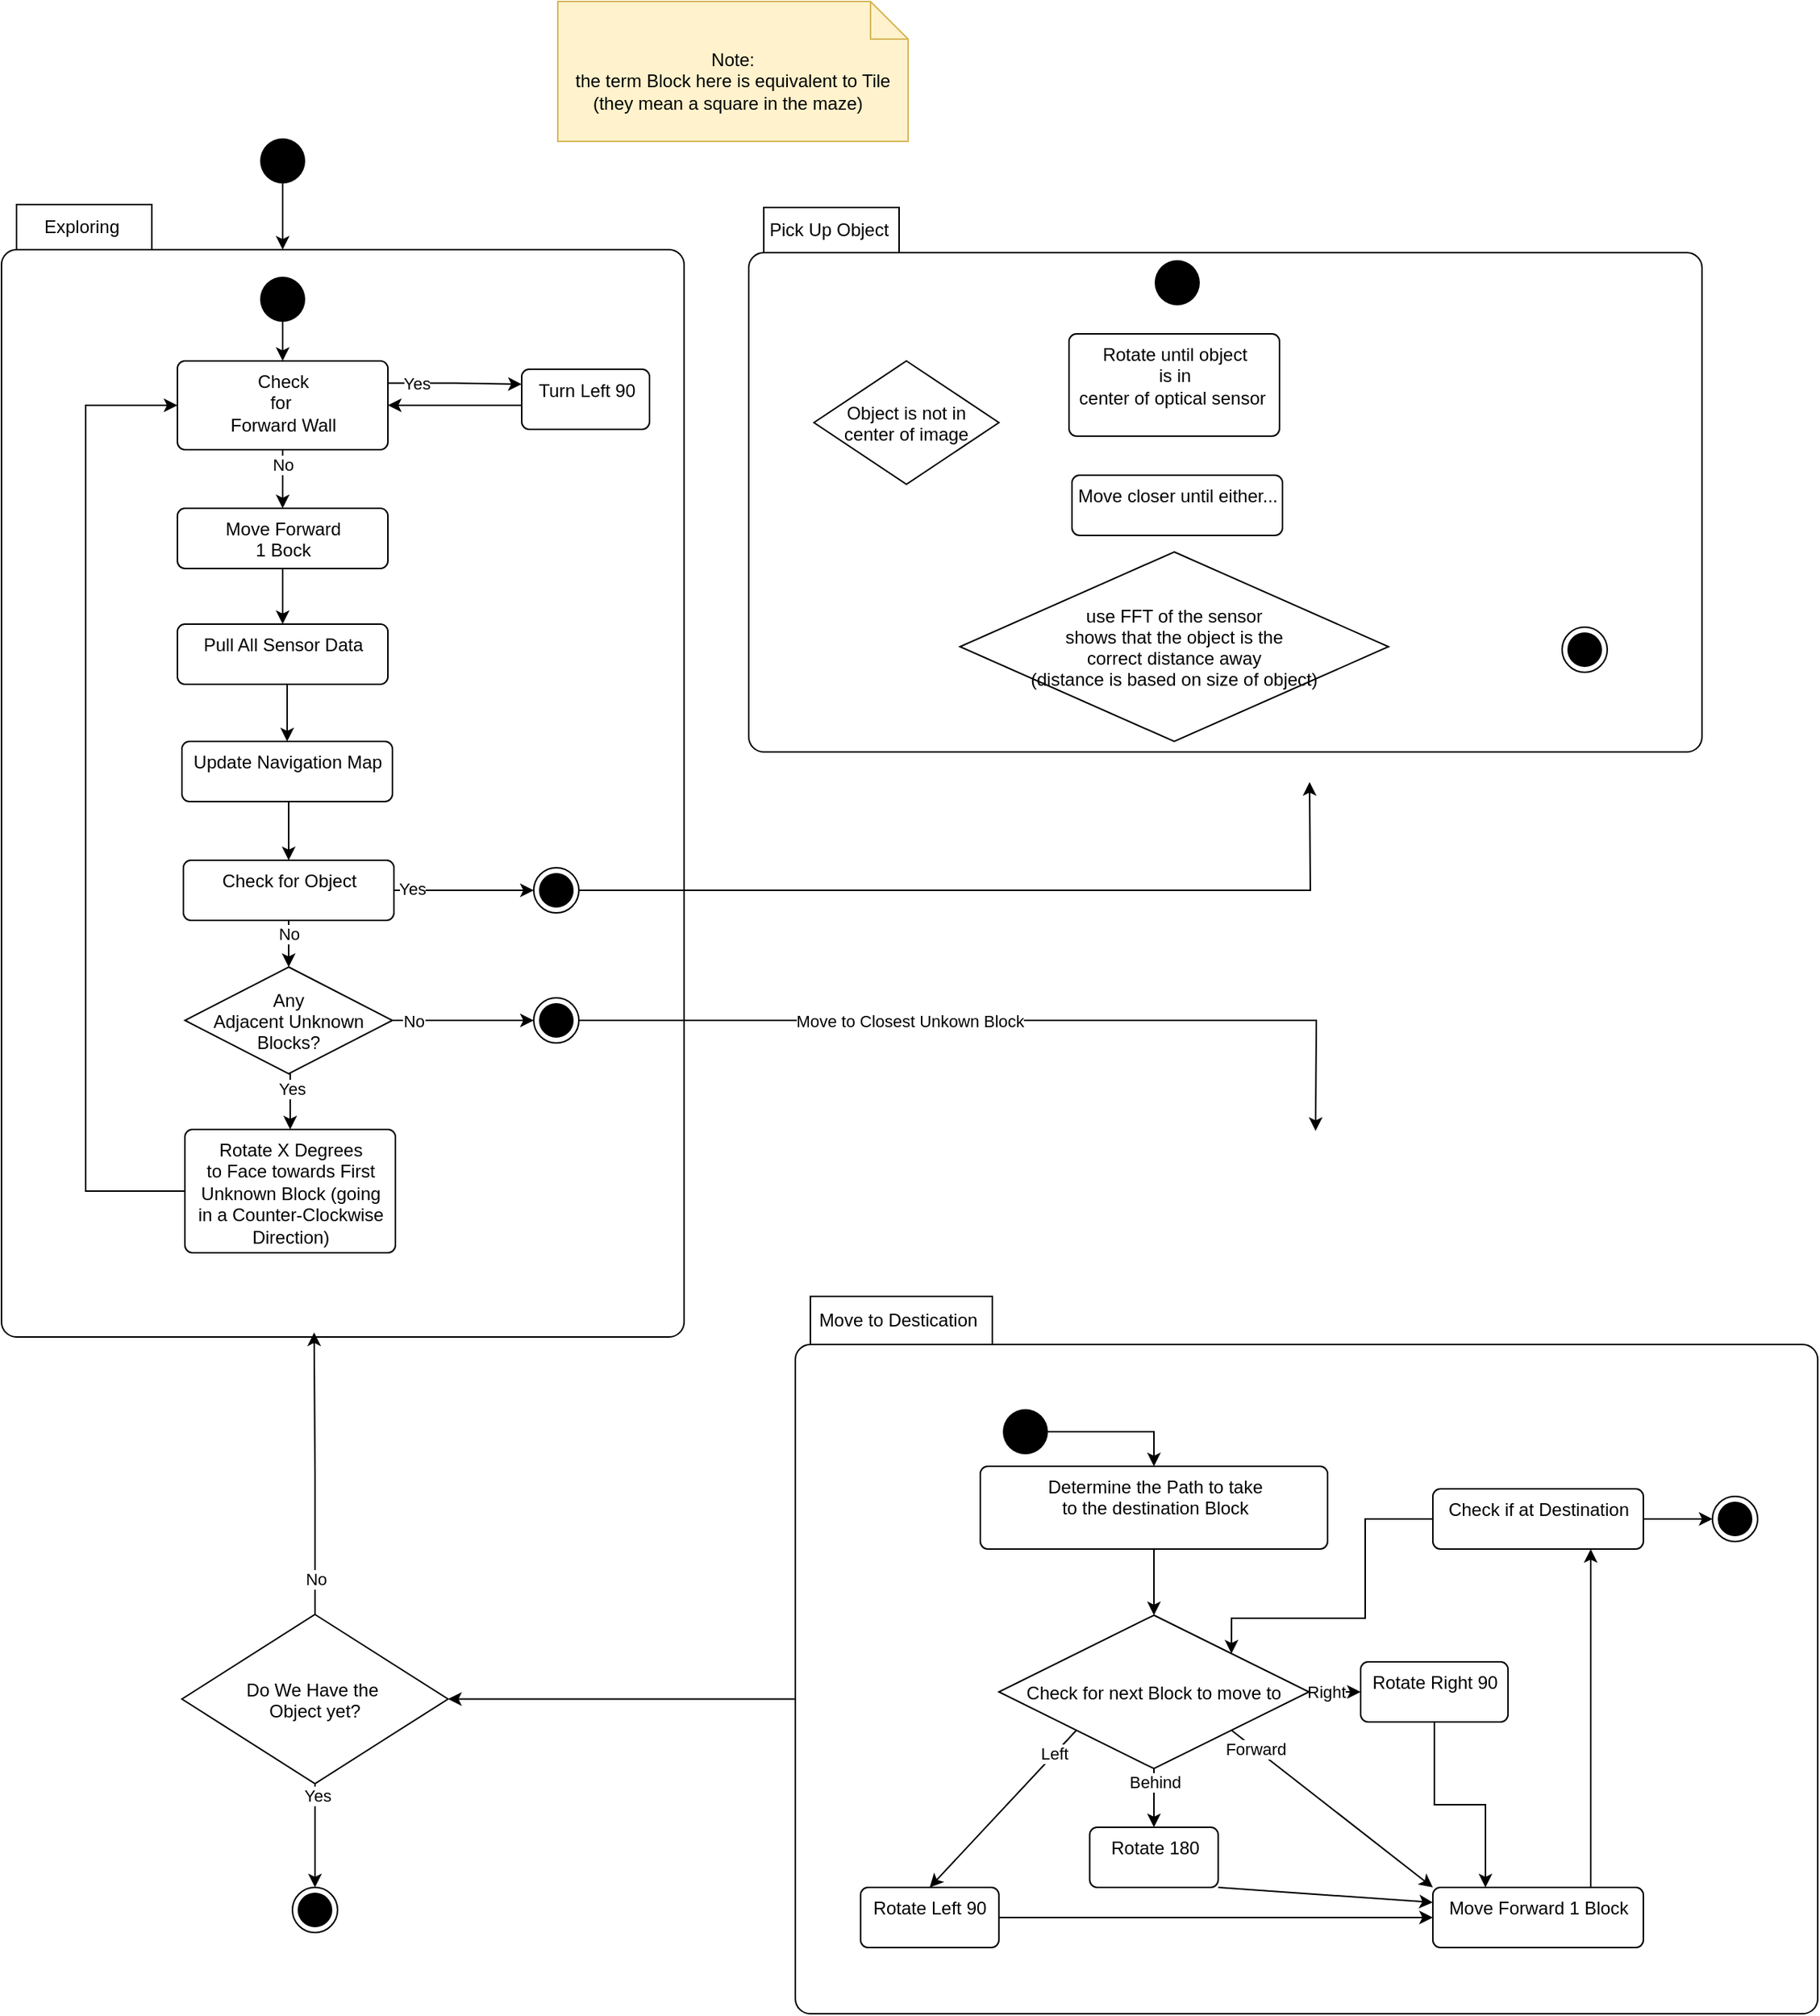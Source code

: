 <mxfile version="14.4.7" type="github">
  <diagram id="QZpgU7AW3_biy3uDhXpS" name="Page-1">
    <mxGraphModel dx="643" dy="897" grid="0" gridSize="10" guides="1" tooltips="1" connect="1" arrows="1" fold="1" page="0" pageScale="1" pageWidth="850" pageHeight="1100" math="0" shadow="0">
      <root>
        <mxCell id="0" />
        <mxCell id="1" parent="0" />
        <mxCell id="NTocWGaGcpuedMQ4YMqJ-2" value="Exploring" style="shape=folder;align=center;verticalAlign=middle;fontStyle=0;tabWidth=100;tabHeight=30;tabPosition=left;html=1;boundedLbl=1;labelInHeader=1;rounded=1;absoluteArcSize=1;arcSize=10;" parent="1" vertex="1">
          <mxGeometry x="20" y="102" width="454" height="753" as="geometry" />
        </mxCell>
        <mxCell id="NTocWGaGcpuedMQ4YMqJ-26" style="edgeStyle=orthogonalEdgeStyle;rounded=0;orthogonalLoop=1;jettySize=auto;html=1;exitX=0.5;exitY=1;exitDx=0;exitDy=0;" parent="1" source="NTocWGaGcpuedMQ4YMqJ-1" edge="1">
          <mxGeometry relative="1" as="geometry">
            <mxPoint x="207" y="132" as="targetPoint" />
          </mxGeometry>
        </mxCell>
        <mxCell id="NTocWGaGcpuedMQ4YMqJ-1" value="" style="ellipse;fillColor=#000000;strokeColor=none;" parent="1" vertex="1">
          <mxGeometry x="192" y="58" width="30" height="30" as="geometry" />
        </mxCell>
        <mxCell id="NTocWGaGcpuedMQ4YMqJ-6" style="edgeStyle=orthogonalEdgeStyle;rounded=0;orthogonalLoop=1;jettySize=auto;html=1;exitX=1;exitY=0.25;exitDx=0;exitDy=0;entryX=0;entryY=0.25;entryDx=0;entryDy=0;" parent="1" source="NTocWGaGcpuedMQ4YMqJ-3" target="NTocWGaGcpuedMQ4YMqJ-5" edge="1">
          <mxGeometry relative="1" as="geometry" />
        </mxCell>
        <mxCell id="NTocWGaGcpuedMQ4YMqJ-7" value="Yes" style="edgeLabel;html=1;align=center;verticalAlign=middle;resizable=0;points=[];" parent="NTocWGaGcpuedMQ4YMqJ-6" vertex="1" connectable="0">
          <mxGeometry x="-0.242" relative="1" as="geometry">
            <mxPoint x="-14.81" as="offset" />
          </mxGeometry>
        </mxCell>
        <mxCell id="NTocWGaGcpuedMQ4YMqJ-10" style="edgeStyle=orthogonalEdgeStyle;rounded=0;orthogonalLoop=1;jettySize=auto;html=1;exitX=0.5;exitY=1;exitDx=0;exitDy=0;entryX=0.5;entryY=0;entryDx=0;entryDy=0;" parent="1" source="NTocWGaGcpuedMQ4YMqJ-3" target="NTocWGaGcpuedMQ4YMqJ-8" edge="1">
          <mxGeometry relative="1" as="geometry" />
        </mxCell>
        <mxCell id="NTocWGaGcpuedMQ4YMqJ-11" value="No" style="edgeLabel;html=1;align=center;verticalAlign=middle;resizable=0;points=[];" parent="NTocWGaGcpuedMQ4YMqJ-10" vertex="1" connectable="0">
          <mxGeometry x="-0.266" relative="1" as="geometry">
            <mxPoint y="-4.29" as="offset" />
          </mxGeometry>
        </mxCell>
        <mxCell id="NTocWGaGcpuedMQ4YMqJ-3" value="Check&lt;br&gt;for&amp;nbsp;&lt;br&gt;Forward Wall" style="html=1;align=center;verticalAlign=top;rounded=1;absoluteArcSize=1;arcSize=10;dashed=0;" parent="1" vertex="1">
          <mxGeometry x="137" y="206" width="140" height="59" as="geometry" />
        </mxCell>
        <mxCell id="NTocWGaGcpuedMQ4YMqJ-9" style="edgeStyle=orthogonalEdgeStyle;rounded=0;orthogonalLoop=1;jettySize=auto;html=1;exitX=0;exitY=0.75;exitDx=0;exitDy=0;entryX=1;entryY=0.5;entryDx=0;entryDy=0;" parent="1" source="NTocWGaGcpuedMQ4YMqJ-5" target="NTocWGaGcpuedMQ4YMqJ-3" edge="1">
          <mxGeometry relative="1" as="geometry">
            <Array as="points">
              <mxPoint x="366" y="236" />
            </Array>
          </mxGeometry>
        </mxCell>
        <mxCell id="NTocWGaGcpuedMQ4YMqJ-5" value="Turn Left 90" style="html=1;align=center;verticalAlign=top;rounded=1;absoluteArcSize=1;arcSize=10;dashed=0;" parent="1" vertex="1">
          <mxGeometry x="366" y="211.5" width="85" height="40" as="geometry" />
        </mxCell>
        <mxCell id="NTocWGaGcpuedMQ4YMqJ-37" style="edgeStyle=orthogonalEdgeStyle;rounded=0;orthogonalLoop=1;jettySize=auto;html=1;exitX=0.5;exitY=1;exitDx=0;exitDy=0;entryX=0.5;entryY=0;entryDx=0;entryDy=0;" parent="1" source="NTocWGaGcpuedMQ4YMqJ-8" target="NTocWGaGcpuedMQ4YMqJ-12" edge="1">
          <mxGeometry relative="1" as="geometry" />
        </mxCell>
        <mxCell id="NTocWGaGcpuedMQ4YMqJ-8" value="Move Forward&lt;br&gt;1 Bock" style="html=1;align=center;verticalAlign=top;rounded=1;absoluteArcSize=1;arcSize=10;dashed=0;" parent="1" vertex="1">
          <mxGeometry x="137" y="304" width="140" height="40" as="geometry" />
        </mxCell>
        <mxCell id="NTocWGaGcpuedMQ4YMqJ-15" style="edgeStyle=orthogonalEdgeStyle;rounded=0;orthogonalLoop=1;jettySize=auto;html=1;exitX=0.5;exitY=1;exitDx=0;exitDy=0;entryX=0.5;entryY=0;entryDx=0;entryDy=0;" parent="1" source="NTocWGaGcpuedMQ4YMqJ-106" target="NTocWGaGcpuedMQ4YMqJ-14" edge="1">
          <mxGeometry relative="1" as="geometry">
            <mxPoint x="211" y="572" as="sourcePoint" />
          </mxGeometry>
        </mxCell>
        <mxCell id="NTocWGaGcpuedMQ4YMqJ-107" style="edgeStyle=orthogonalEdgeStyle;rounded=0;orthogonalLoop=1;jettySize=auto;html=1;exitX=0.5;exitY=1;exitDx=0;exitDy=0;entryX=0.5;entryY=0;entryDx=0;entryDy=0;" parent="1" source="NTocWGaGcpuedMQ4YMqJ-12" target="NTocWGaGcpuedMQ4YMqJ-106" edge="1">
          <mxGeometry relative="1" as="geometry" />
        </mxCell>
        <mxCell id="NTocWGaGcpuedMQ4YMqJ-12" value="Pull All Sensor Data" style="html=1;align=center;verticalAlign=top;rounded=1;absoluteArcSize=1;arcSize=10;dashed=0;" parent="1" vertex="1">
          <mxGeometry x="137" y="381" width="140" height="40" as="geometry" />
        </mxCell>
        <mxCell id="NTocWGaGcpuedMQ4YMqJ-20" style="edgeStyle=orthogonalEdgeStyle;rounded=0;orthogonalLoop=1;jettySize=auto;html=1;exitX=1;exitY=0.5;exitDx=0;exitDy=0;entryX=0;entryY=0.5;entryDx=0;entryDy=0;" parent="1" source="NTocWGaGcpuedMQ4YMqJ-14" target="NTocWGaGcpuedMQ4YMqJ-27" edge="1">
          <mxGeometry relative="1" as="geometry">
            <mxPoint x="211" y="634" as="targetPoint" />
          </mxGeometry>
        </mxCell>
        <mxCell id="NTocWGaGcpuedMQ4YMqJ-21" value="Yes" style="edgeLabel;html=1;align=center;verticalAlign=middle;resizable=0;points=[];" parent="NTocWGaGcpuedMQ4YMqJ-20" vertex="1" connectable="0">
          <mxGeometry x="-0.749" y="1" relative="1" as="geometry">
            <mxPoint as="offset" />
          </mxGeometry>
        </mxCell>
        <mxCell id="NTocWGaGcpuedMQ4YMqJ-39" style="edgeStyle=orthogonalEdgeStyle;rounded=0;orthogonalLoop=1;jettySize=auto;html=1;exitX=0.5;exitY=1;exitDx=0;exitDy=0;entryX=0.5;entryY=0;entryDx=0;entryDy=0;" parent="1" source="NTocWGaGcpuedMQ4YMqJ-14" edge="1">
          <mxGeometry relative="1" as="geometry">
            <mxPoint x="211" y="609" as="targetPoint" />
          </mxGeometry>
        </mxCell>
        <mxCell id="NTocWGaGcpuedMQ4YMqJ-42" value="No" style="edgeLabel;html=1;align=center;verticalAlign=middle;resizable=0;points=[];" parent="NTocWGaGcpuedMQ4YMqJ-39" vertex="1" connectable="0">
          <mxGeometry x="-0.453" relative="1" as="geometry">
            <mxPoint as="offset" />
          </mxGeometry>
        </mxCell>
        <mxCell id="NTocWGaGcpuedMQ4YMqJ-14" value="Check for Object" style="html=1;align=center;verticalAlign=top;rounded=1;absoluteArcSize=1;arcSize=10;dashed=0;" parent="1" vertex="1">
          <mxGeometry x="141" y="538" width="140" height="40" as="geometry" />
        </mxCell>
        <mxCell id="NTocWGaGcpuedMQ4YMqJ-25" style="edgeStyle=orthogonalEdgeStyle;rounded=0;orthogonalLoop=1;jettySize=auto;html=1;exitX=0.5;exitY=1;exitDx=0;exitDy=0;entryX=0.5;entryY=0;entryDx=0;entryDy=0;" parent="1" source="NTocWGaGcpuedMQ4YMqJ-23" target="NTocWGaGcpuedMQ4YMqJ-3" edge="1">
          <mxGeometry relative="1" as="geometry" />
        </mxCell>
        <mxCell id="NTocWGaGcpuedMQ4YMqJ-23" value="" style="ellipse;fillColor=#000000;strokeColor=none;" parent="1" vertex="1">
          <mxGeometry x="192" y="150" width="30" height="30" as="geometry" />
        </mxCell>
        <mxCell id="NTocWGaGcpuedMQ4YMqJ-60" style="edgeStyle=orthogonalEdgeStyle;rounded=0;orthogonalLoop=1;jettySize=auto;html=1;exitX=1;exitY=0.5;exitDx=0;exitDy=0;" parent="1" source="NTocWGaGcpuedMQ4YMqJ-27" edge="1">
          <mxGeometry relative="1" as="geometry">
            <mxPoint x="890" y="486" as="targetPoint" />
          </mxGeometry>
        </mxCell>
        <mxCell id="NTocWGaGcpuedMQ4YMqJ-27" value="" style="ellipse;html=1;shape=endState;fillColor=#000000;strokeColor=#000000;" parent="1" vertex="1">
          <mxGeometry x="374" y="543" width="30" height="30" as="geometry" />
        </mxCell>
        <mxCell id="NTocWGaGcpuedMQ4YMqJ-48" style="edgeStyle=orthogonalEdgeStyle;rounded=0;orthogonalLoop=1;jettySize=auto;html=1;exitX=0.5;exitY=1;exitDx=0;exitDy=0;entryX=0.5;entryY=0;entryDx=0;entryDy=0;" parent="1" source="NTocWGaGcpuedMQ4YMqJ-44" target="NTocWGaGcpuedMQ4YMqJ-45" edge="1">
          <mxGeometry relative="1" as="geometry" />
        </mxCell>
        <mxCell id="NTocWGaGcpuedMQ4YMqJ-49" value="Yes" style="edgeLabel;html=1;align=center;verticalAlign=middle;resizable=0;points=[];" parent="NTocWGaGcpuedMQ4YMqJ-48" vertex="1" connectable="0">
          <mxGeometry x="-0.43" y="1" relative="1" as="geometry">
            <mxPoint as="offset" />
          </mxGeometry>
        </mxCell>
        <mxCell id="NTocWGaGcpuedMQ4YMqJ-54" style="edgeStyle=orthogonalEdgeStyle;rounded=0;orthogonalLoop=1;jettySize=auto;html=1;exitX=1;exitY=0.5;exitDx=0;exitDy=0;entryX=0;entryY=0.5;entryDx=0;entryDy=0;" parent="1" source="NTocWGaGcpuedMQ4YMqJ-44" target="NTocWGaGcpuedMQ4YMqJ-53" edge="1">
          <mxGeometry relative="1" as="geometry" />
        </mxCell>
        <mxCell id="NTocWGaGcpuedMQ4YMqJ-55" value="No" style="edgeLabel;html=1;align=center;verticalAlign=middle;resizable=0;points=[];" parent="NTocWGaGcpuedMQ4YMqJ-54" vertex="1" connectable="0">
          <mxGeometry x="-0.228" y="1" relative="1" as="geometry">
            <mxPoint x="-23" y="1" as="offset" />
          </mxGeometry>
        </mxCell>
        <mxCell id="NTocWGaGcpuedMQ4YMqJ-44" value="Any&#xa;Adjacent Unknown&#xa;Blocks?" style="rhombus;" parent="1" vertex="1">
          <mxGeometry x="142" y="609" width="138" height="71" as="geometry" />
        </mxCell>
        <mxCell id="NTocWGaGcpuedMQ4YMqJ-50" style="edgeStyle=orthogonalEdgeStyle;rounded=0;orthogonalLoop=1;jettySize=auto;html=1;exitX=0;exitY=0.5;exitDx=0;exitDy=0;entryX=0;entryY=0.5;entryDx=0;entryDy=0;" parent="1" source="NTocWGaGcpuedMQ4YMqJ-45" target="NTocWGaGcpuedMQ4YMqJ-3" edge="1">
          <mxGeometry relative="1" as="geometry">
            <Array as="points">
              <mxPoint x="76" y="758" />
              <mxPoint x="76" y="236" />
            </Array>
          </mxGeometry>
        </mxCell>
        <mxCell id="NTocWGaGcpuedMQ4YMqJ-45" value="Rotate X Degrees&lt;br&gt;to Face towards First&lt;br&gt;Unknown Block (going&lt;br&gt;in a Counter-Clockwise&lt;br&gt;Direction)" style="html=1;align=center;verticalAlign=top;rounded=1;absoluteArcSize=1;arcSize=10;dashed=0;" parent="1" vertex="1">
          <mxGeometry x="142" y="717" width="140" height="82" as="geometry" />
        </mxCell>
        <mxCell id="NTocWGaGcpuedMQ4YMqJ-59" style="edgeStyle=orthogonalEdgeStyle;rounded=0;orthogonalLoop=1;jettySize=auto;html=1;exitX=1;exitY=0.5;exitDx=0;exitDy=0;" parent="1" source="NTocWGaGcpuedMQ4YMqJ-53" edge="1">
          <mxGeometry relative="1" as="geometry">
            <mxPoint x="894" y="718" as="targetPoint" />
          </mxGeometry>
        </mxCell>
        <mxCell id="NTocWGaGcpuedMQ4YMqJ-98" value="Move to Closest Unkown Block" style="edgeLabel;html=1;align=center;verticalAlign=middle;resizable=0;points=[];" parent="NTocWGaGcpuedMQ4YMqJ-59" vertex="1" connectable="0">
          <mxGeometry x="-0.197" y="-5" relative="1" as="geometry">
            <mxPoint x="-6.29" y="-4.99" as="offset" />
          </mxGeometry>
        </mxCell>
        <mxCell id="NTocWGaGcpuedMQ4YMqJ-53" value="" style="ellipse;html=1;shape=endState;fillColor=#000000;strokeColor=#000000;" parent="1" vertex="1">
          <mxGeometry x="374" y="629.5" width="30" height="30" as="geometry" />
        </mxCell>
        <mxCell id="NTocWGaGcpuedMQ4YMqJ-57" value="Pick Up Object" style="shape=folder;align=center;verticalAlign=middle;fontStyle=0;tabWidth=100;tabHeight=30;tabPosition=left;html=1;boundedLbl=1;labelInHeader=1;rounded=1;absoluteArcSize=1;arcSize=10;" parent="1" vertex="1">
          <mxGeometry x="517" y="104" width="634" height="362" as="geometry" />
        </mxCell>
        <mxCell id="NTocWGaGcpuedMQ4YMqJ-101" style="edgeStyle=orthogonalEdgeStyle;rounded=0;orthogonalLoop=1;jettySize=auto;html=1;exitX=0;exitY=0;exitDx=0;exitDy=242.5;exitPerimeter=0;entryX=1;entryY=0.5;entryDx=0;entryDy=0;" parent="1" source="NTocWGaGcpuedMQ4YMqJ-58" target="NTocWGaGcpuedMQ4YMqJ-97" edge="1">
          <mxGeometry relative="1" as="geometry">
            <Array as="points">
              <mxPoint x="574" y="1096" />
            </Array>
          </mxGeometry>
        </mxCell>
        <mxCell id="NTocWGaGcpuedMQ4YMqJ-58" value="Move to Destication" style="shape=folder;align=center;verticalAlign=middle;fontStyle=0;tabWidth=131;tabHeight=32;tabPosition=left;html=1;boundedLbl=1;labelInHeader=1;rounded=1;absoluteArcSize=1;arcSize=10;" parent="1" vertex="1">
          <mxGeometry x="548" y="828" width="680" height="477" as="geometry" />
        </mxCell>
        <mxCell id="NTocWGaGcpuedMQ4YMqJ-65" style="edgeStyle=orthogonalEdgeStyle;rounded=0;orthogonalLoop=1;jettySize=auto;html=1;exitX=1;exitY=0.5;exitDx=0;exitDy=0;entryX=0.5;entryY=0;entryDx=0;entryDy=0;" parent="1" source="NTocWGaGcpuedMQ4YMqJ-61" target="NTocWGaGcpuedMQ4YMqJ-62" edge="1">
          <mxGeometry relative="1" as="geometry" />
        </mxCell>
        <mxCell id="NTocWGaGcpuedMQ4YMqJ-61" value="" style="ellipse;fillColor=#000000;strokeColor=none;" parent="1" vertex="1">
          <mxGeometry x="686" y="903" width="30" height="30" as="geometry" />
        </mxCell>
        <mxCell id="NTocWGaGcpuedMQ4YMqJ-66" style="edgeStyle=orthogonalEdgeStyle;rounded=0;orthogonalLoop=1;jettySize=auto;html=1;exitX=0.5;exitY=1;exitDx=0;exitDy=0;entryX=0.5;entryY=0;entryDx=0;entryDy=0;" parent="1" source="NTocWGaGcpuedMQ4YMqJ-62" target="NTocWGaGcpuedMQ4YMqJ-64" edge="1">
          <mxGeometry relative="1" as="geometry" />
        </mxCell>
        <mxCell id="NTocWGaGcpuedMQ4YMqJ-75" style="rounded=0;orthogonalLoop=1;jettySize=auto;html=1;exitX=0;exitY=1;exitDx=0;exitDy=0;entryX=0.5;entryY=0;entryDx=0;entryDy=0;" parent="1" source="NTocWGaGcpuedMQ4YMqJ-64" target="NTocWGaGcpuedMQ4YMqJ-71" edge="1">
          <mxGeometry relative="1" as="geometry" />
        </mxCell>
        <mxCell id="NTocWGaGcpuedMQ4YMqJ-91" value="Left" style="edgeLabel;html=1;align=center;verticalAlign=middle;resizable=0;points=[];" parent="NTocWGaGcpuedMQ4YMqJ-75" vertex="1" connectable="0">
          <mxGeometry x="-0.197" y="-7" relative="1" as="geometry">
            <mxPoint x="29.07" y="-22.39" as="offset" />
          </mxGeometry>
        </mxCell>
        <mxCell id="NTocWGaGcpuedMQ4YMqJ-76" style="edgeStyle=orthogonalEdgeStyle;rounded=0;orthogonalLoop=1;jettySize=auto;html=1;exitX=0.5;exitY=1;exitDx=0;exitDy=0;entryX=0.5;entryY=0;entryDx=0;entryDy=0;" parent="1" source="NTocWGaGcpuedMQ4YMqJ-64" target="NTocWGaGcpuedMQ4YMqJ-74" edge="1">
          <mxGeometry relative="1" as="geometry" />
        </mxCell>
        <mxCell id="NTocWGaGcpuedMQ4YMqJ-92" value="Behind" style="edgeLabel;html=1;align=center;verticalAlign=middle;resizable=0;points=[];" parent="NTocWGaGcpuedMQ4YMqJ-76" vertex="1" connectable="0">
          <mxGeometry x="-0.698" relative="1" as="geometry">
            <mxPoint y="3.09" as="offset" />
          </mxGeometry>
        </mxCell>
        <mxCell id="NTocWGaGcpuedMQ4YMqJ-79" style="edgeStyle=orthogonalEdgeStyle;rounded=0;orthogonalLoop=1;jettySize=auto;html=1;exitX=1;exitY=0.5;exitDx=0;exitDy=0;entryX=0;entryY=0.5;entryDx=0;entryDy=0;" parent="1" source="NTocWGaGcpuedMQ4YMqJ-64" target="NTocWGaGcpuedMQ4YMqJ-68" edge="1">
          <mxGeometry relative="1" as="geometry" />
        </mxCell>
        <mxCell id="NTocWGaGcpuedMQ4YMqJ-94" value="Right" style="edgeLabel;html=1;align=center;verticalAlign=middle;resizable=0;points=[];" parent="NTocWGaGcpuedMQ4YMqJ-79" vertex="1" connectable="0">
          <mxGeometry x="-0.339" relative="1" as="geometry">
            <mxPoint as="offset" />
          </mxGeometry>
        </mxCell>
        <mxCell id="NTocWGaGcpuedMQ4YMqJ-81" style="rounded=0;orthogonalLoop=1;jettySize=auto;html=1;exitX=1;exitY=1;exitDx=0;exitDy=0;entryX=0;entryY=0;entryDx=0;entryDy=0;" parent="1" source="NTocWGaGcpuedMQ4YMqJ-64" target="NTocWGaGcpuedMQ4YMqJ-69" edge="1">
          <mxGeometry relative="1" as="geometry" />
        </mxCell>
        <mxCell id="NTocWGaGcpuedMQ4YMqJ-93" value="Forward" style="edgeLabel;html=1;align=center;verticalAlign=middle;resizable=0;points=[];" parent="NTocWGaGcpuedMQ4YMqJ-81" vertex="1" connectable="0">
          <mxGeometry x="-0.768" relative="1" as="geometry">
            <mxPoint as="offset" />
          </mxGeometry>
        </mxCell>
        <mxCell id="NTocWGaGcpuedMQ4YMqJ-64" value="Check for next Block to move to" style="rhombus;" parent="1" vertex="1">
          <mxGeometry x="683.38" y="1040" width="206.25" height="102" as="geometry" />
        </mxCell>
        <mxCell id="NTocWGaGcpuedMQ4YMqJ-80" style="edgeStyle=orthogonalEdgeStyle;rounded=0;orthogonalLoop=1;jettySize=auto;html=1;exitX=0.5;exitY=1;exitDx=0;exitDy=0;entryX=0.25;entryY=0;entryDx=0;entryDy=0;" parent="1" source="NTocWGaGcpuedMQ4YMqJ-68" target="NTocWGaGcpuedMQ4YMqJ-69" edge="1">
          <mxGeometry relative="1" as="geometry" />
        </mxCell>
        <mxCell id="NTocWGaGcpuedMQ4YMqJ-68" value="Rotate Right 90" style="html=1;align=center;verticalAlign=top;rounded=1;absoluteArcSize=1;arcSize=10;dashed=0;" parent="1" vertex="1">
          <mxGeometry x="924" y="1071" width="98" height="40" as="geometry" />
        </mxCell>
        <mxCell id="NTocWGaGcpuedMQ4YMqJ-95" style="edgeStyle=orthogonalEdgeStyle;rounded=0;orthogonalLoop=1;jettySize=auto;html=1;exitX=0.75;exitY=0;exitDx=0;exitDy=0;entryX=0.75;entryY=1;entryDx=0;entryDy=0;" parent="1" source="NTocWGaGcpuedMQ4YMqJ-69" target="NTocWGaGcpuedMQ4YMqJ-85" edge="1">
          <mxGeometry relative="1" as="geometry" />
        </mxCell>
        <mxCell id="NTocWGaGcpuedMQ4YMqJ-69" value="Move Forward 1 Block" style="html=1;align=center;verticalAlign=top;rounded=1;absoluteArcSize=1;arcSize=10;dashed=0;" parent="1" vertex="1">
          <mxGeometry x="972" y="1221" width="140" height="40" as="geometry" />
        </mxCell>
        <mxCell id="NTocWGaGcpuedMQ4YMqJ-82" style="edgeStyle=none;rounded=0;orthogonalLoop=1;jettySize=auto;html=1;exitX=1;exitY=0.5;exitDx=0;exitDy=0;entryX=0;entryY=0.5;entryDx=0;entryDy=0;" parent="1" source="NTocWGaGcpuedMQ4YMqJ-71" target="NTocWGaGcpuedMQ4YMqJ-69" edge="1">
          <mxGeometry relative="1" as="geometry" />
        </mxCell>
        <mxCell id="NTocWGaGcpuedMQ4YMqJ-71" value="Rotate Left 90" style="html=1;align=center;verticalAlign=top;rounded=1;absoluteArcSize=1;arcSize=10;dashed=0;" parent="1" vertex="1">
          <mxGeometry x="591.38" y="1221" width="92" height="40" as="geometry" />
        </mxCell>
        <mxCell id="NTocWGaGcpuedMQ4YMqJ-83" style="edgeStyle=none;rounded=0;orthogonalLoop=1;jettySize=auto;html=1;exitX=1;exitY=1;exitDx=0;exitDy=0;entryX=0;entryY=0.25;entryDx=0;entryDy=0;" parent="1" source="NTocWGaGcpuedMQ4YMqJ-74" target="NTocWGaGcpuedMQ4YMqJ-69" edge="1">
          <mxGeometry relative="1" as="geometry" />
        </mxCell>
        <mxCell id="NTocWGaGcpuedMQ4YMqJ-74" value="Rotate 180" style="html=1;align=center;verticalAlign=top;rounded=1;absoluteArcSize=1;arcSize=10;dashed=0;" parent="1" vertex="1">
          <mxGeometry x="743.76" y="1181" width="85.49" height="40" as="geometry" />
        </mxCell>
        <mxCell id="NTocWGaGcpuedMQ4YMqJ-88" style="edgeStyle=orthogonalEdgeStyle;rounded=0;orthogonalLoop=1;jettySize=auto;html=1;exitX=1;exitY=0.5;exitDx=0;exitDy=0;entryX=0;entryY=0.5;entryDx=0;entryDy=0;" parent="1" source="NTocWGaGcpuedMQ4YMqJ-85" target="NTocWGaGcpuedMQ4YMqJ-87" edge="1">
          <mxGeometry relative="1" as="geometry" />
        </mxCell>
        <mxCell id="NTocWGaGcpuedMQ4YMqJ-90" style="edgeStyle=orthogonalEdgeStyle;rounded=0;orthogonalLoop=1;jettySize=auto;html=1;exitX=0;exitY=0.5;exitDx=0;exitDy=0;entryX=1;entryY=0;entryDx=0;entryDy=0;" parent="1" source="NTocWGaGcpuedMQ4YMqJ-85" target="NTocWGaGcpuedMQ4YMqJ-64" edge="1">
          <mxGeometry relative="1" as="geometry">
            <Array as="points">
              <mxPoint x="927" y="976" />
              <mxPoint x="927" y="1042" />
              <mxPoint x="838" y="1042" />
            </Array>
          </mxGeometry>
        </mxCell>
        <mxCell id="NTocWGaGcpuedMQ4YMqJ-85" value="Check if at Destination" style="html=1;align=center;verticalAlign=top;rounded=1;absoluteArcSize=1;arcSize=10;dashed=0;" parent="1" vertex="1">
          <mxGeometry x="972" y="956" width="140" height="40" as="geometry" />
        </mxCell>
        <mxCell id="NTocWGaGcpuedMQ4YMqJ-87" value="" style="ellipse;html=1;shape=endState;fillColor=#000000;strokeColor=#000000;" parent="1" vertex="1">
          <mxGeometry x="1158" y="961" width="30" height="30" as="geometry" />
        </mxCell>
        <mxCell id="NTocWGaGcpuedMQ4YMqJ-102" style="edgeStyle=orthogonalEdgeStyle;rounded=0;orthogonalLoop=1;jettySize=auto;html=1;exitX=0.5;exitY=0;exitDx=0;exitDy=0;entryX=0.458;entryY=0.996;entryDx=0;entryDy=0;entryPerimeter=0;" parent="1" source="NTocWGaGcpuedMQ4YMqJ-97" target="NTocWGaGcpuedMQ4YMqJ-2" edge="1">
          <mxGeometry relative="1" as="geometry">
            <mxPoint x="228.766" y="944.344" as="targetPoint" />
          </mxGeometry>
        </mxCell>
        <mxCell id="NTocWGaGcpuedMQ4YMqJ-103" value="No" style="edgeLabel;html=1;align=center;verticalAlign=middle;resizable=0;points=[];" parent="NTocWGaGcpuedMQ4YMqJ-102" vertex="1" connectable="0">
          <mxGeometry x="-0.752" relative="1" as="geometry">
            <mxPoint as="offset" />
          </mxGeometry>
        </mxCell>
        <mxCell id="NTocWGaGcpuedMQ4YMqJ-104" style="edgeStyle=orthogonalEdgeStyle;rounded=0;orthogonalLoop=1;jettySize=auto;html=1;exitX=0.5;exitY=1;exitDx=0;exitDy=0;entryX=0.5;entryY=0;entryDx=0;entryDy=0;" parent="1" source="NTocWGaGcpuedMQ4YMqJ-97" target="NTocWGaGcpuedMQ4YMqJ-100" edge="1">
          <mxGeometry relative="1" as="geometry" />
        </mxCell>
        <mxCell id="NTocWGaGcpuedMQ4YMqJ-105" value="Yes" style="edgeLabel;html=1;align=center;verticalAlign=middle;resizable=0;points=[];" parent="NTocWGaGcpuedMQ4YMqJ-104" vertex="1" connectable="0">
          <mxGeometry x="-0.768" y="1" relative="1" as="geometry">
            <mxPoint as="offset" />
          </mxGeometry>
        </mxCell>
        <mxCell id="NTocWGaGcpuedMQ4YMqJ-97" value="Do We Have the &#xa;Object yet?" style="rhombus;" parent="1" vertex="1">
          <mxGeometry x="140" y="1039.5" width="177" height="112.5" as="geometry" />
        </mxCell>
        <mxCell id="NTocWGaGcpuedMQ4YMqJ-100" value="" style="ellipse;html=1;shape=endState;fillColor=#000000;strokeColor=#000000;" parent="1" vertex="1">
          <mxGeometry x="213.5" y="1221" width="30" height="30" as="geometry" />
        </mxCell>
        <mxCell id="NTocWGaGcpuedMQ4YMqJ-106" value="Update Navigation Map" style="html=1;align=center;verticalAlign=top;rounded=1;absoluteArcSize=1;arcSize=10;dashed=0;" parent="1" vertex="1">
          <mxGeometry x="140" y="459" width="140" height="40" as="geometry" />
        </mxCell>
        <mxCell id="NTocWGaGcpuedMQ4YMqJ-62" value="Determine the Path to take&lt;br&gt;to the destination Block" style="html=1;align=center;verticalAlign=top;rounded=1;absoluteArcSize=1;arcSize=10;dashed=0;" parent="1" vertex="1">
          <mxGeometry x="671" y="941" width="231" height="55" as="geometry" />
        </mxCell>
        <mxCell id="2PWvF5mvC0U-9_okiD9z-1" value="Note:&lt;br&gt;the term Block here is equivalent to Tile&lt;br&gt;(they mean a square in the maze) &amp;nbsp;" style="shape=note2;boundedLbl=1;whiteSpace=wrap;html=1;size=25;verticalAlign=top;align=center;fillColor=#fff2cc;strokeColor=#d6b656;" vertex="1" parent="1">
          <mxGeometry x="390" y="-33" width="233" height="93" as="geometry" />
        </mxCell>
        <mxCell id="2PWvF5mvC0U-9_okiD9z-2" value="Rotate until object&lt;br&gt;is in&lt;br&gt;center&amp;nbsp;of optical sensor&amp;nbsp;" style="html=1;align=center;verticalAlign=top;rounded=1;absoluteArcSize=1;arcSize=10;dashed=0;" vertex="1" parent="1">
          <mxGeometry x="730" y="188" width="140" height="68" as="geometry" />
        </mxCell>
        <mxCell id="2PWvF5mvC0U-9_okiD9z-3" value="Move closer until either..." style="html=1;align=center;verticalAlign=top;rounded=1;absoluteArcSize=1;arcSize=10;dashed=0;" vertex="1" parent="1">
          <mxGeometry x="732" y="282" width="140" height="40" as="geometry" />
        </mxCell>
        <mxCell id="2PWvF5mvC0U-9_okiD9z-4" value="use FFT of the sensor&#xa;shows that the object is the&#xa;correct distance away&#xa;(distance is based on size of object)" style="rhombus;" vertex="1" parent="1">
          <mxGeometry x="657.5" y="333" width="285" height="126" as="geometry" />
        </mxCell>
        <mxCell id="2PWvF5mvC0U-9_okiD9z-5" value="Object is not in&#xa;center of image" style="rhombus;" vertex="1" parent="1">
          <mxGeometry x="560.38" y="206" width="123" height="82" as="geometry" />
        </mxCell>
        <mxCell id="2PWvF5mvC0U-9_okiD9z-6" value="" style="ellipse;fillColor=#000000;strokeColor=none;" vertex="1" parent="1">
          <mxGeometry x="787" y="139" width="30" height="30" as="geometry" />
        </mxCell>
        <mxCell id="2PWvF5mvC0U-9_okiD9z-7" value="" style="ellipse;html=1;shape=endState;fillColor=#000000;strokeColor=#000000;" vertex="1" parent="1">
          <mxGeometry x="1058" y="383" width="30" height="30" as="geometry" />
        </mxCell>
      </root>
    </mxGraphModel>
  </diagram>
</mxfile>
